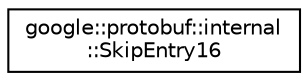 digraph "类继承关系图"
{
 // LATEX_PDF_SIZE
  edge [fontname="Helvetica",fontsize="10",labelfontname="Helvetica",labelfontsize="10"];
  node [fontname="Helvetica",fontsize="10",shape=record];
  rankdir="LR";
  Node0 [label="google::protobuf::internal\l::SkipEntry16",height=0.2,width=0.4,color="black", fillcolor="white", style="filled",URL="$structgoogle_1_1protobuf_1_1internal_1_1SkipEntry16.html",tooltip=" "];
}
